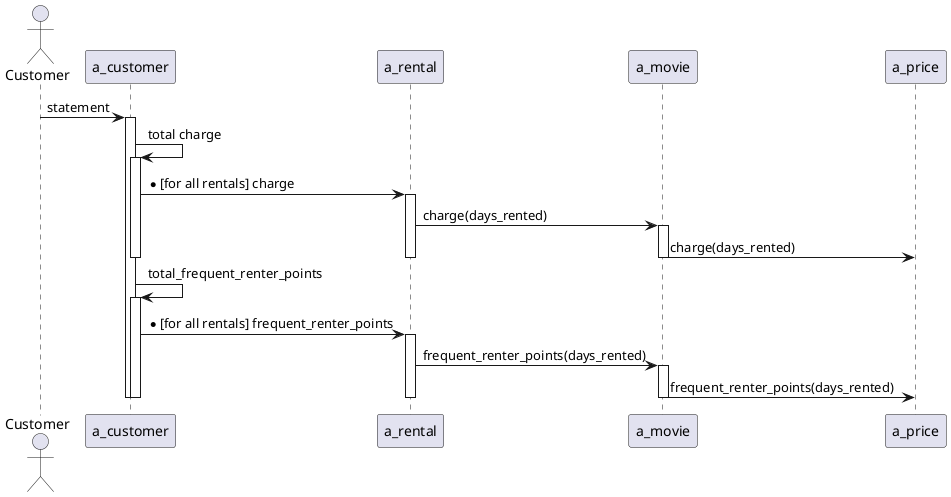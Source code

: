 @startuml
actor Customer

Customer -> a_customer: statement
    activate a_customer
      a_customer -> a_customer: total charge
      activate a_customer
        a_customer -> a_rental:*[for all rentals] charge
        activate a_rental
           a_rental -> a_movie: charge(days_rented)
           activate a_movie
             a_movie -> a_price: charge(days_rented)
           deactivate a_movie
        deactivate a_rental
      deactivate a_customer
      a_customer -> a_customer: total_frequent_renter_points
      activate a_customer
        a_customer -> a_rental:*[for all rentals] frequent_renter_points
        activate a_rental
           a_rental -> a_movie: frequent_renter_points(days_rented)
           activate a_movie
             a_movie -> a_price: frequent_renter_points(days_rented)
           deactivate a_movie
        deactivate a_rental
      deactivate a_customer
    deactivate a_customer

@enduml